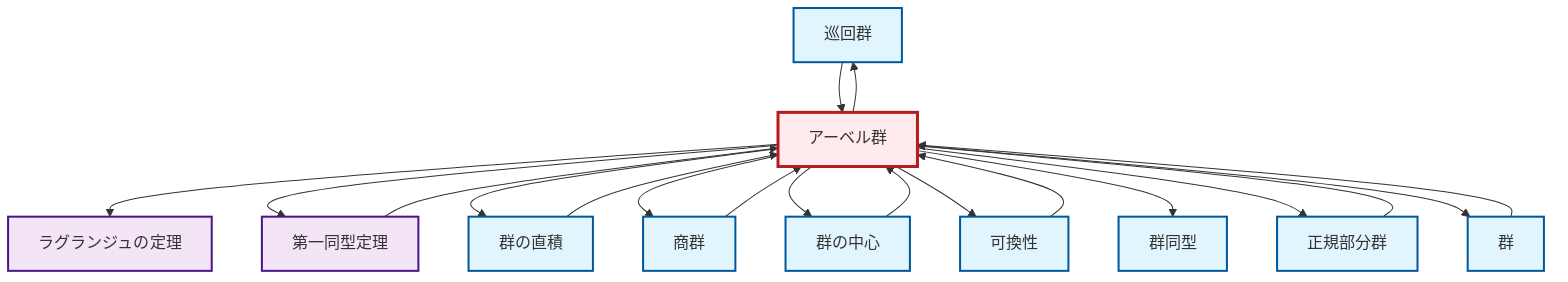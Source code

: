 graph TD
    classDef definition fill:#e1f5fe,stroke:#01579b,stroke-width:2px
    classDef theorem fill:#f3e5f5,stroke:#4a148c,stroke-width:2px
    classDef axiom fill:#fff3e0,stroke:#e65100,stroke-width:2px
    classDef example fill:#e8f5e9,stroke:#1b5e20,stroke-width:2px
    classDef current fill:#ffebee,stroke:#b71c1c,stroke-width:3px
    thm-lagrange["ラグランジュの定理"]:::theorem
    def-cyclic-group["巡回群"]:::definition
    def-group["群"]:::definition
    def-normal-subgroup["正規部分群"]:::definition
    def-quotient-group["商群"]:::definition
    def-center-of-group["群の中心"]:::definition
    thm-first-isomorphism["第一同型定理"]:::theorem
    def-commutativity["可換性"]:::definition
    def-isomorphism["群同型"]:::definition
    def-direct-product["群の直積"]:::definition
    def-abelian-group["アーベル群"]:::definition
    def-abelian-group --> thm-lagrange
    def-abelian-group --> thm-first-isomorphism
    def-abelian-group --> def-direct-product
    def-center-of-group --> def-abelian-group
    def-cyclic-group --> def-abelian-group
    def-commutativity --> def-abelian-group
    def-normal-subgroup --> def-abelian-group
    def-abelian-group --> def-quotient-group
    def-abelian-group --> def-center-of-group
    def-direct-product --> def-abelian-group
    def-abelian-group --> def-cyclic-group
    def-abelian-group --> def-commutativity
    def-abelian-group --> def-isomorphism
    def-abelian-group --> def-normal-subgroup
    thm-first-isomorphism --> def-abelian-group
    def-group --> def-abelian-group
    def-quotient-group --> def-abelian-group
    def-abelian-group --> def-group
    class def-abelian-group current